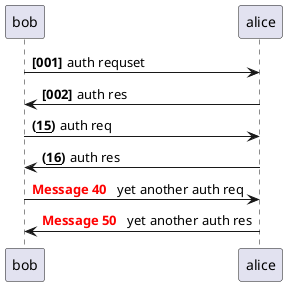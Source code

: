 @startuml
autonumber "<b>[000]"
bob -> alice : auth requset
bob <- alice : auth res

autonumber 15 "<b>(<u>##</u>)"
bob -> alice : auth req
bob <- alice : auth res

autonumber 40 10 "<font color=red><b>Message 0  "
bob -> alice : yet another auth req
bob <- alice : yet another auth res
@enduml
